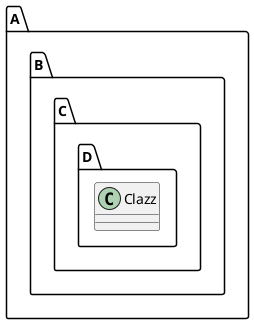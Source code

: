 @startuml
class A.B.C.D.Clazz
@enduml

@startuml
set separator none
class A.B.C.D.Z {
}
@enduml

@startuml
' 使居中package失效
!pragma useIntermediatePackages false
class A.B.C.D.Z {
}
@enduml





